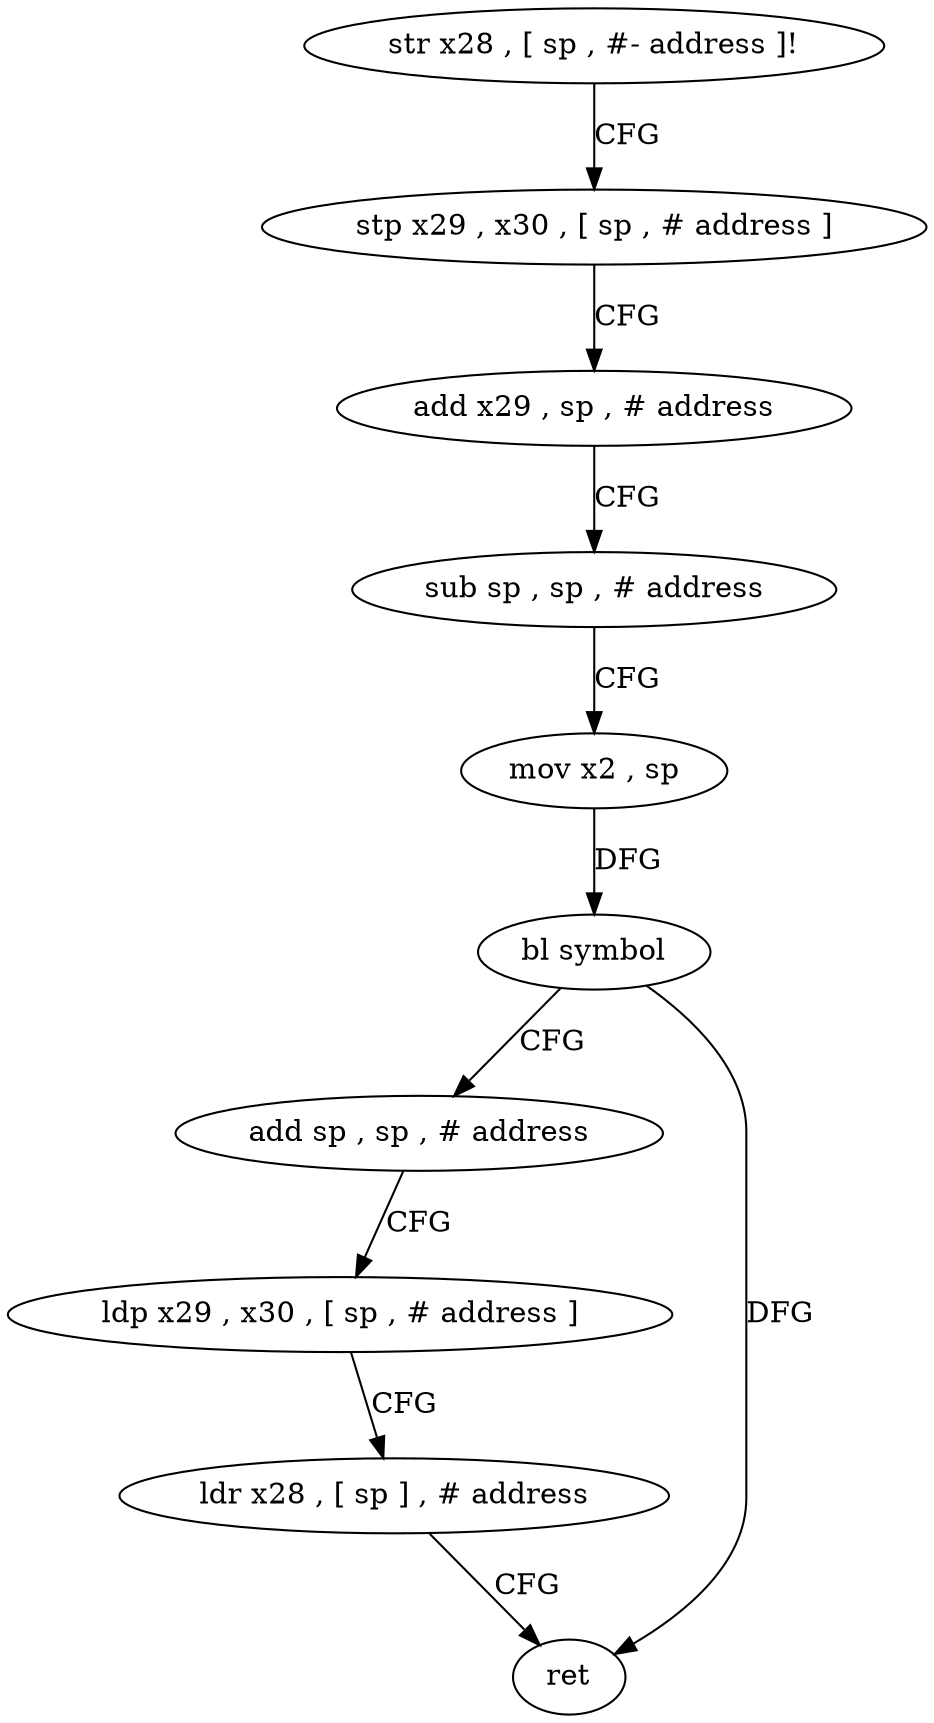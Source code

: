 digraph "func" {
"4235648" [label = "str x28 , [ sp , #- address ]!" ]
"4235652" [label = "stp x29 , x30 , [ sp , # address ]" ]
"4235656" [label = "add x29 , sp , # address" ]
"4235660" [label = "sub sp , sp , # address" ]
"4235664" [label = "mov x2 , sp" ]
"4235668" [label = "bl symbol" ]
"4235672" [label = "add sp , sp , # address" ]
"4235676" [label = "ldp x29 , x30 , [ sp , # address ]" ]
"4235680" [label = "ldr x28 , [ sp ] , # address" ]
"4235684" [label = "ret" ]
"4235648" -> "4235652" [ label = "CFG" ]
"4235652" -> "4235656" [ label = "CFG" ]
"4235656" -> "4235660" [ label = "CFG" ]
"4235660" -> "4235664" [ label = "CFG" ]
"4235664" -> "4235668" [ label = "DFG" ]
"4235668" -> "4235672" [ label = "CFG" ]
"4235668" -> "4235684" [ label = "DFG" ]
"4235672" -> "4235676" [ label = "CFG" ]
"4235676" -> "4235680" [ label = "CFG" ]
"4235680" -> "4235684" [ label = "CFG" ]
}
